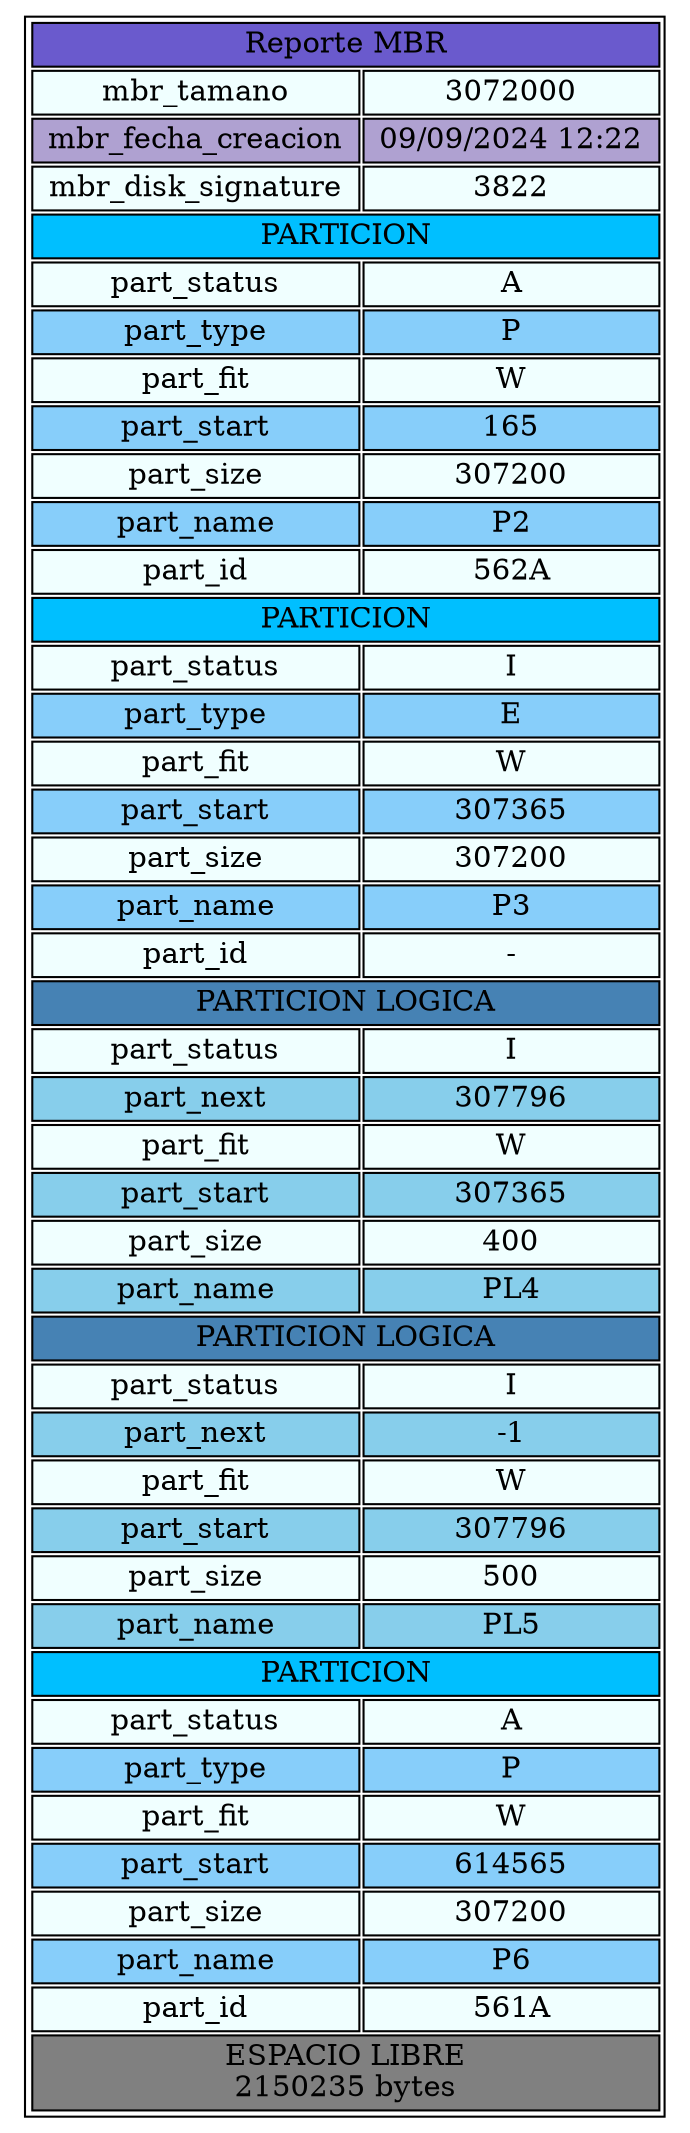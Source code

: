 digraph { 
node [ shape=none ] 
TablaReportNodo [ label = < <table border="1"> 
 <tr>
  <td bgcolor='SlateBlue' COLSPAN="2"> Reporte MBR </td> 
 </tr> 
 <tr>
  <td bgcolor='Azure'> mbr_tamano </td> 
  <td bgcolor='Azure'> 3072000 </td> 
 </tr> 
 <tr>
  <td bgcolor='#AFA1D1'> mbr_fecha_creacion </td> 
  <td bgcolor='#AFA1D1'> 09/09/2024 12:22 </td> 
 </tr> 
 <tr>
  <td bgcolor='Azure'> mbr_disk_signature </td> 
  <td bgcolor='Azure'> 3822 </td> 
 </tr>  
 <tr>
  <td bgcolor='DeepSkyBlue' COLSPAN="2"> PARTICION </td> 
 </tr> 
 <tr>
  <td bgcolor='Azure'> part_status </td> 
  <td bgcolor='Azure'> A </td> 
 </tr> 
 <tr>
  <td bgcolor='LightSkyBlue'> part_type </td> 
  <td bgcolor='LightSkyBlue'> P </td> 
 </tr> 
 <tr>
  <td bgcolor='Azure'> part_fit </td> 
  <td bgcolor='Azure'> W </td> 
 </tr> 
 <tr>
  <td bgcolor='LightSkyBlue'> part_start </td> 
  <td bgcolor='LightSkyBlue'> 165 </td> 
 </tr> 
 <tr>
  <td bgcolor='Azure'> part_size </td> 
  <td bgcolor='Azure'> 307200 </td> 
 </tr> 
 <tr>
  <td bgcolor='LightSkyBlue'> part_name </td> 
  <td bgcolor='LightSkyBlue'> P2 </td> 
 </tr> 
 <tr>
  <td bgcolor='Azure'> part_id </td> 
  <td bgcolor='Azure'> 562A </td> 
 </tr> 
 <tr>
  <td bgcolor='DeepSkyBlue' COLSPAN="2"> PARTICION </td> 
 </tr> 
 <tr>
  <td bgcolor='Azure'> part_status </td> 
  <td bgcolor='Azure'> I </td> 
 </tr> 
 <tr>
  <td bgcolor='LightSkyBlue'> part_type </td> 
  <td bgcolor='LightSkyBlue'> E </td> 
 </tr> 
 <tr>
  <td bgcolor='Azure'> part_fit </td> 
  <td bgcolor='Azure'> W </td> 
 </tr> 
 <tr>
  <td bgcolor='LightSkyBlue'> part_start </td> 
  <td bgcolor='LightSkyBlue'> 307365 </td> 
 </tr> 
 <tr>
  <td bgcolor='Azure'> part_size </td> 
  <td bgcolor='Azure'> 307200 </td> 
 </tr> 
 <tr>
  <td bgcolor='LightSkyBlue'> part_name </td> 
  <td bgcolor='LightSkyBlue'> P3 </td> 
 </tr> 
 <tr>
  <td bgcolor='Azure'> part_id </td> 
  <td bgcolor='Azure'> - </td> 
 </tr> 
 <tr>
  <td bgcolor='SteelBlue' COLSPAN="2"> PARTICION LOGICA </td> 
 </tr> 
 <tr>
  <td bgcolor='Azure'> part_status </td> 
  <td bgcolor='Azure'> I </td> 
 </tr> 
 <tr>
  <td bgcolor='SkyBlue'> part_next </td> 
  <td bgcolor='SkyBlue'> 307796 </td> 
 </tr> 
 <tr>
  <td bgcolor='Azure'> part_fit </td> 
  <td bgcolor='Azure'> W </td> 
 </tr> 
 <tr>
  <td bgcolor='SkyBlue'> part_start </td> 
  <td bgcolor='SkyBlue'> 307365 </td> 
 </tr> 
 <tr>
  <td bgcolor='Azure'> part_size </td> 
  <td bgcolor='Azure'> 400 </td> 
 </tr> 
 <tr>
  <td bgcolor='SkyBlue'> part_name </td> 
  <td bgcolor='SkyBlue'> PL4 </td> 
 </tr> 
 <tr>
  <td bgcolor='SteelBlue' COLSPAN="2"> PARTICION LOGICA </td> 
 </tr> 
 <tr>
  <td bgcolor='Azure'> part_status </td> 
  <td bgcolor='Azure'> I </td> 
 </tr> 
 <tr>
  <td bgcolor='SkyBlue'> part_next </td> 
  <td bgcolor='SkyBlue'> -1 </td> 
 </tr> 
 <tr>
  <td bgcolor='Azure'> part_fit </td> 
  <td bgcolor='Azure'> W </td> 
 </tr> 
 <tr>
  <td bgcolor='SkyBlue'> part_start </td> 
  <td bgcolor='SkyBlue'> 307796 </td> 
 </tr> 
 <tr>
  <td bgcolor='Azure'> part_size </td> 
  <td bgcolor='Azure'> 500 </td> 
 </tr> 
 <tr>
  <td bgcolor='SkyBlue'> part_name </td> 
  <td bgcolor='SkyBlue'> PL5 </td> 
 </tr> 
 <tr>
  <td bgcolor='DeepSkyBlue' COLSPAN="2"> PARTICION </td> 
 </tr> 
 <tr>
  <td bgcolor='Azure'> part_status </td> 
  <td bgcolor='Azure'> A </td> 
 </tr> 
 <tr>
  <td bgcolor='LightSkyBlue'> part_type </td> 
  <td bgcolor='LightSkyBlue'> P </td> 
 </tr> 
 <tr>
  <td bgcolor='Azure'> part_fit </td> 
  <td bgcolor='Azure'> W </td> 
 </tr> 
 <tr>
  <td bgcolor='LightSkyBlue'> part_start </td> 
  <td bgcolor='LightSkyBlue'> 614565 </td> 
 </tr> 
 <tr>
  <td bgcolor='Azure'> part_size </td> 
  <td bgcolor='Azure'> 307200 </td> 
 </tr> 
 <tr>
  <td bgcolor='LightSkyBlue'> part_name </td> 
  <td bgcolor='LightSkyBlue'> P6 </td> 
 </tr> 
 <tr>
  <td bgcolor='Azure'> part_id </td> 
  <td bgcolor='Azure'> 561A </td> 
 </tr> 
 <tr>
  <td bgcolor='#808080' COLSPAN="2"> ESPACIO LIBRE <br/> 2150235 bytes </td> 
 </tr> 
</table> > ]
}